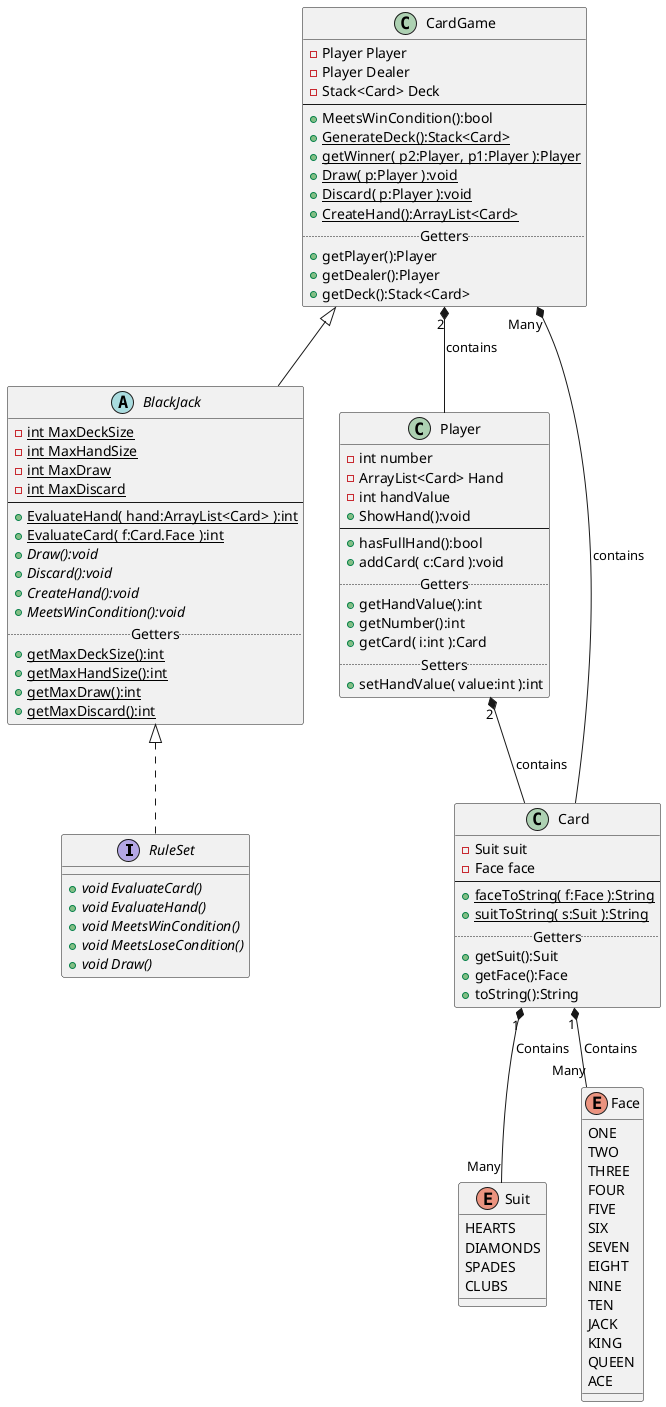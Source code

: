 @startuml BlackJack

interface RuleSet {
    + {abstract} void EvaluateCard()
    + {abstract} void EvaluateHand()
    + {abstract} void MeetsWinCondition()
    + {abstract} void MeetsLoseCondition()
    + {abstract} void Draw()
}

BlackJack <|.. RuleSet
abstract BlackJack {
    - {static} int MaxDeckSize
    - {static} int MaxHandSize
    - {static} int MaxDraw
    - {static} int MaxDiscard
    --
    + {static} EvaluateHand( hand:ArrayList<Card> ):int
    + {static} EvaluateCard( f:Card.Face ):int
    + {abstract} Draw():void
    + {abstract} Discard():void
    + {abstract} CreateHand():void
    + {abstract} MeetsWinCondition():void
    ..Getters..
    + {static} getMaxDeckSize():int
    + {static} getMaxHandSize():int
    + {static} getMaxDraw():int
    + {static} getMaxDiscard():int
}

CardGame <|-- BlackJack


class CardGame {
    - Player Player
    - Player Dealer
    - Stack<Card> Deck
    --
    + MeetsWinCondition():bool
    + {static} GenerateDeck():Stack<Card>
    + {static} getWinner( p2:Player, p1:Player ):Player
    + {static} Draw( p:Player ):void
    + {static} Discard( p:Player ):void
    + {static} CreateHand():ArrayList<Card>
    ..Getters..
    + getPlayer():Player
    + getDealer():Player
    + getDeck():Stack<Card>
}

CardGame "2" *-- Player : contains
CardGame "Many" *-- Card : contains
class Player {
    - int number
    - ArrayList<Card> Hand
    - int handValue
    + ShowHand():void
    --
    +hasFullHand():bool
    +addCard( c:Card ):void
    ..Getters..
    + getHandValue():int
    + getNumber():int
    + getCard( i:int ):Card
    ..Setters..
    + setHandValue( value:int ):int
}

Player "2" *-- Card : contains
class Card {
   - Suit suit
   - Face face
   --
   + {static} faceToString( f:Face ):String
   + {static} suitToString( s:Suit ):String
   ..Getters..
   + getSuit():Suit
   + getFace():Face
   + toString():String
}

Card "1" *-- "Many" Suit : Contains
Card "1" *-- "Many" Face : Contains
enum Face {
    ONE
    TWO
    THREE
    FOUR
    FIVE
    SIX
    SEVEN
    EIGHT
    NINE
    TEN
    JACK
    KING
    QUEEN
    ACE
}

enum Suit {
    HEARTS
    DIAMONDS 
    SPADES 
    CLUBS
}

@enduml